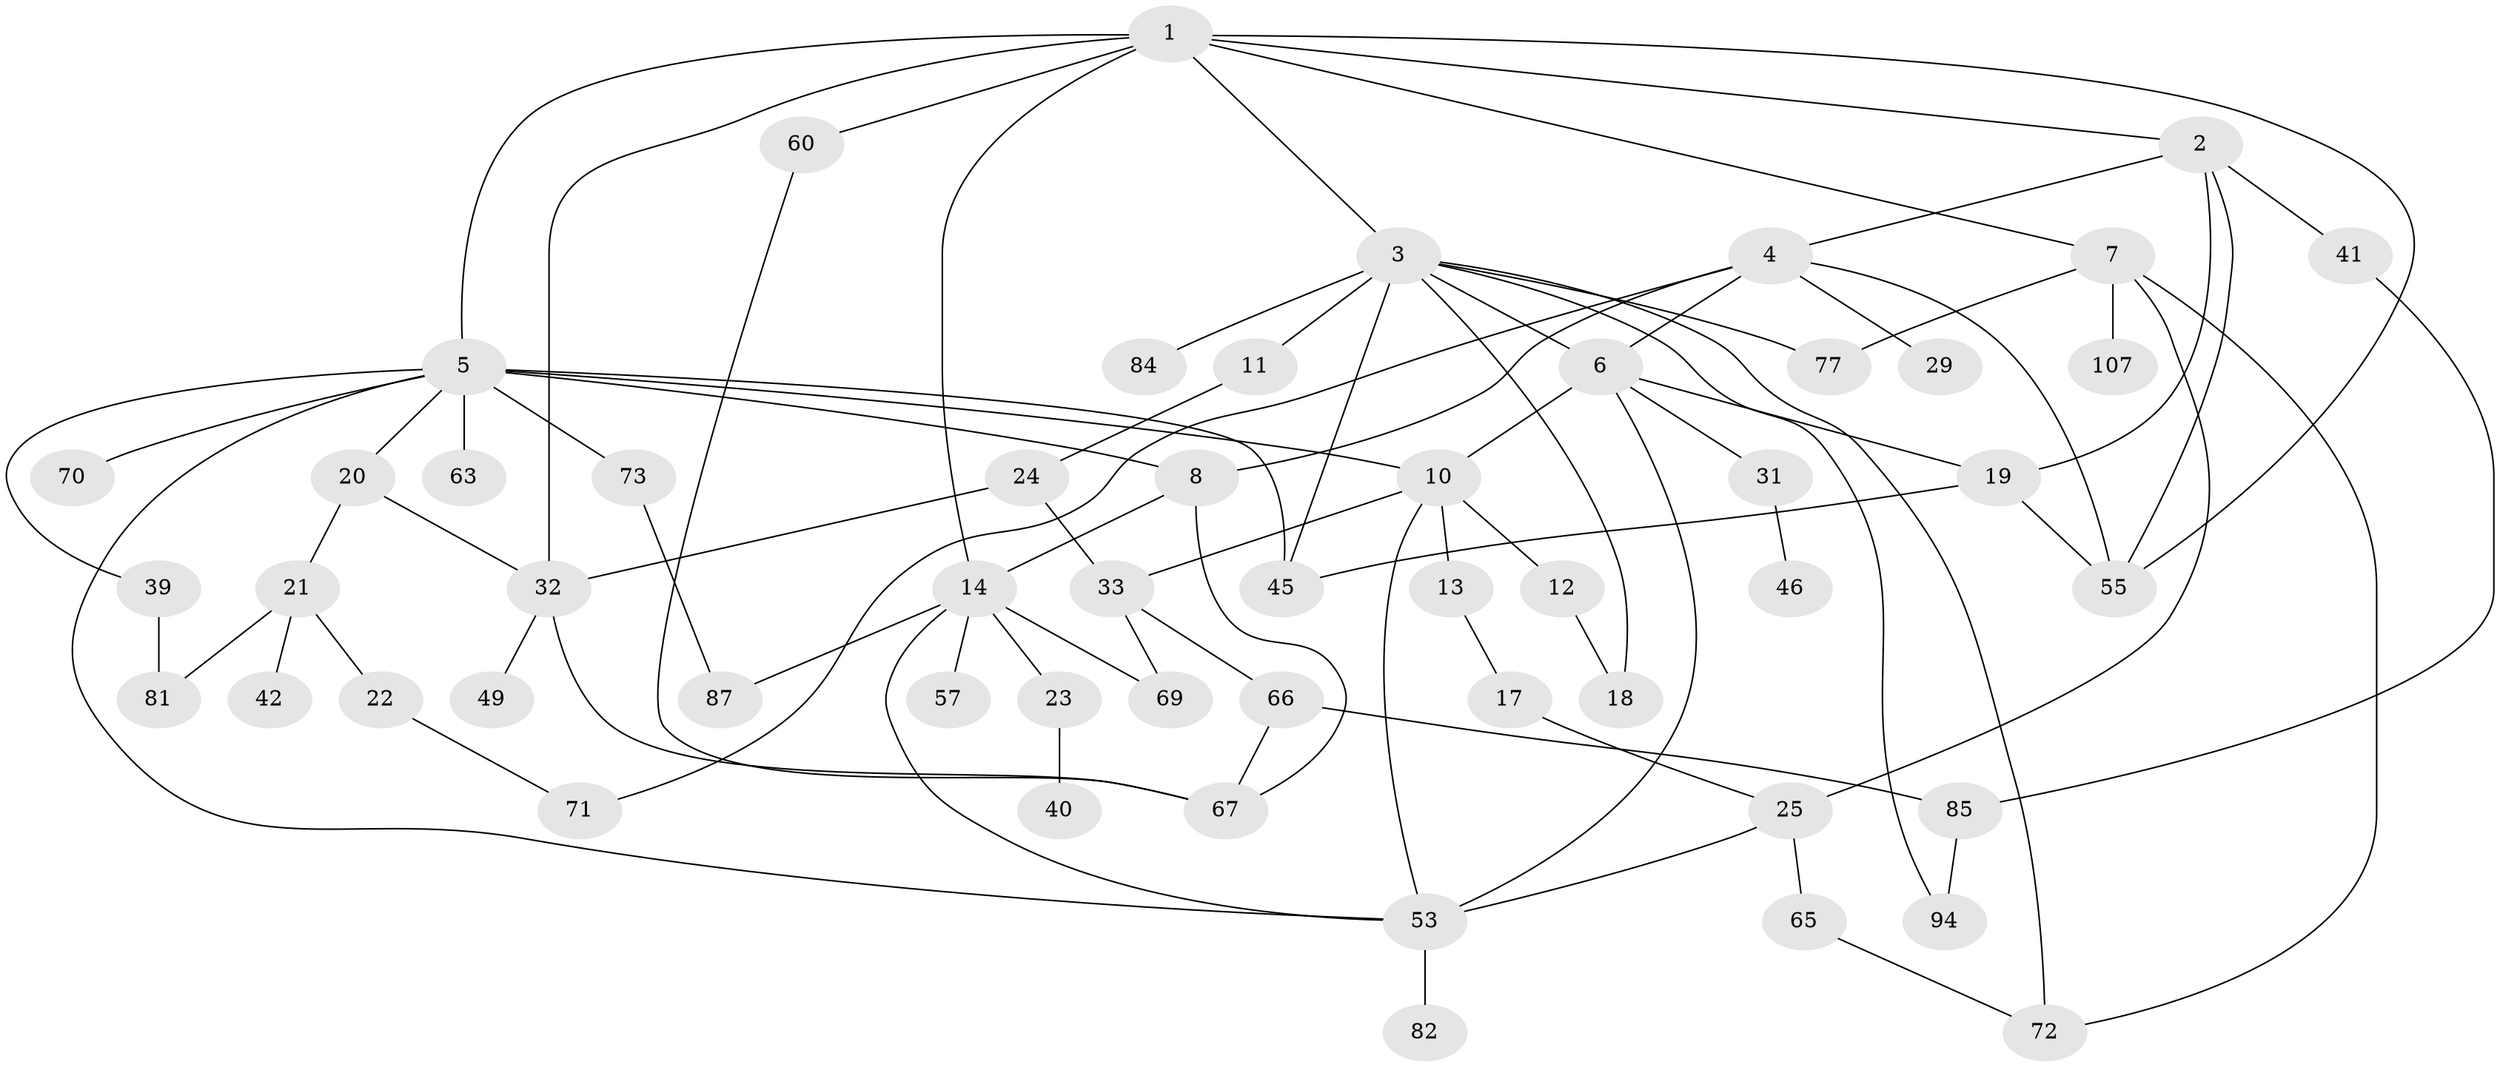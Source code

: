 // original degree distribution, {8: 0.01834862385321101, 5: 0.05504587155963303, 4: 0.10091743119266056, 7: 0.01834862385321101, 3: 0.21100917431192662, 2: 0.3119266055045872, 6: 0.01834862385321101, 1: 0.26605504587155965}
// Generated by graph-tools (version 1.1) at 2025/13/03/09/25 04:13:34]
// undirected, 54 vertices, 84 edges
graph export_dot {
graph [start="1"]
  node [color=gray90,style=filled];
  1;
  2;
  3 [super="+62+15+59"];
  4 [super="+9+34"];
  5 [super="+47+16"];
  6 [super="+95+76+38+44"];
  7 [super="+30"];
  8 [super="+61"];
  10 [super="+64"];
  11;
  12;
  13;
  14 [super="+68+43+50+48"];
  17;
  18 [super="+54"];
  19 [super="+28+86+108"];
  20;
  21;
  22;
  23 [super="+88"];
  24;
  25 [super="+36+27+92"];
  29;
  31;
  32 [super="+37+79"];
  33 [super="+100"];
  39 [super="+56"];
  40;
  41 [super="+52+109"];
  42;
  45 [super="+51"];
  46;
  49;
  53 [super="+78"];
  55;
  57;
  60;
  63;
  65 [super="+101"];
  66;
  67 [super="+89"];
  69;
  70;
  71;
  72;
  73 [super="+75"];
  77 [super="+80+91"];
  81;
  82;
  84;
  85 [super="+105+96"];
  87;
  94;
  107;
  1 -- 2;
  1 -- 3;
  1 -- 5;
  1 -- 7;
  1 -- 14;
  1 -- 55;
  1 -- 60;
  1 -- 32;
  2 -- 4;
  2 -- 19;
  2 -- 41;
  2 -- 55;
  3 -- 6;
  3 -- 11;
  3 -- 18;
  3 -- 45;
  3 -- 94;
  3 -- 84;
  3 -- 72;
  3 -- 77;
  4 -- 8;
  4 -- 29;
  4 -- 55;
  4 -- 6;
  4 -- 71;
  5 -- 10;
  5 -- 73;
  5 -- 63;
  5 -- 20;
  5 -- 70;
  5 -- 39;
  5 -- 8;
  5 -- 53;
  5 -- 45;
  6 -- 31;
  6 -- 19;
  6 -- 10;
  6 -- 53;
  7 -- 25;
  7 -- 77;
  7 -- 107;
  7 -- 72;
  8 -- 67;
  8 -- 14;
  10 -- 12;
  10 -- 13;
  10 -- 53;
  10 -- 33;
  11 -- 24;
  12 -- 18;
  13 -- 17;
  14 -- 23 [weight=2];
  14 -- 87;
  14 -- 69;
  14 -- 57;
  14 -- 53;
  17 -- 25;
  19 -- 55;
  19 -- 45;
  20 -- 21;
  20 -- 32;
  21 -- 22;
  21 -- 42;
  21 -- 81;
  22 -- 71;
  23 -- 40;
  24 -- 33;
  24 -- 32;
  25 -- 53;
  25 -- 65;
  31 -- 46;
  32 -- 49;
  32 -- 67;
  33 -- 66;
  33 -- 69;
  39 -- 81;
  41 -- 85;
  53 -- 82;
  60 -- 67;
  65 -- 72;
  66 -- 67;
  66 -- 85;
  73 -- 87;
  85 -- 94;
}

